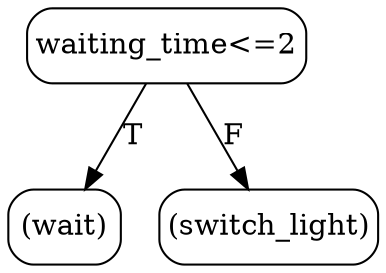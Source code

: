 // decision tree
digraph {
	1 [label="(wait)" margin="0.05,0.05" shape=box style=rounded]
	2 [label="(switch_light)" margin="0.05,0.05" shape=box style=rounded]
	0 [label="waiting_time<=2" margin="0.05,0.05" shape=box style=rounded]
	0 -> 1 [label=T]
	0 -> 2 [label=F]
}
